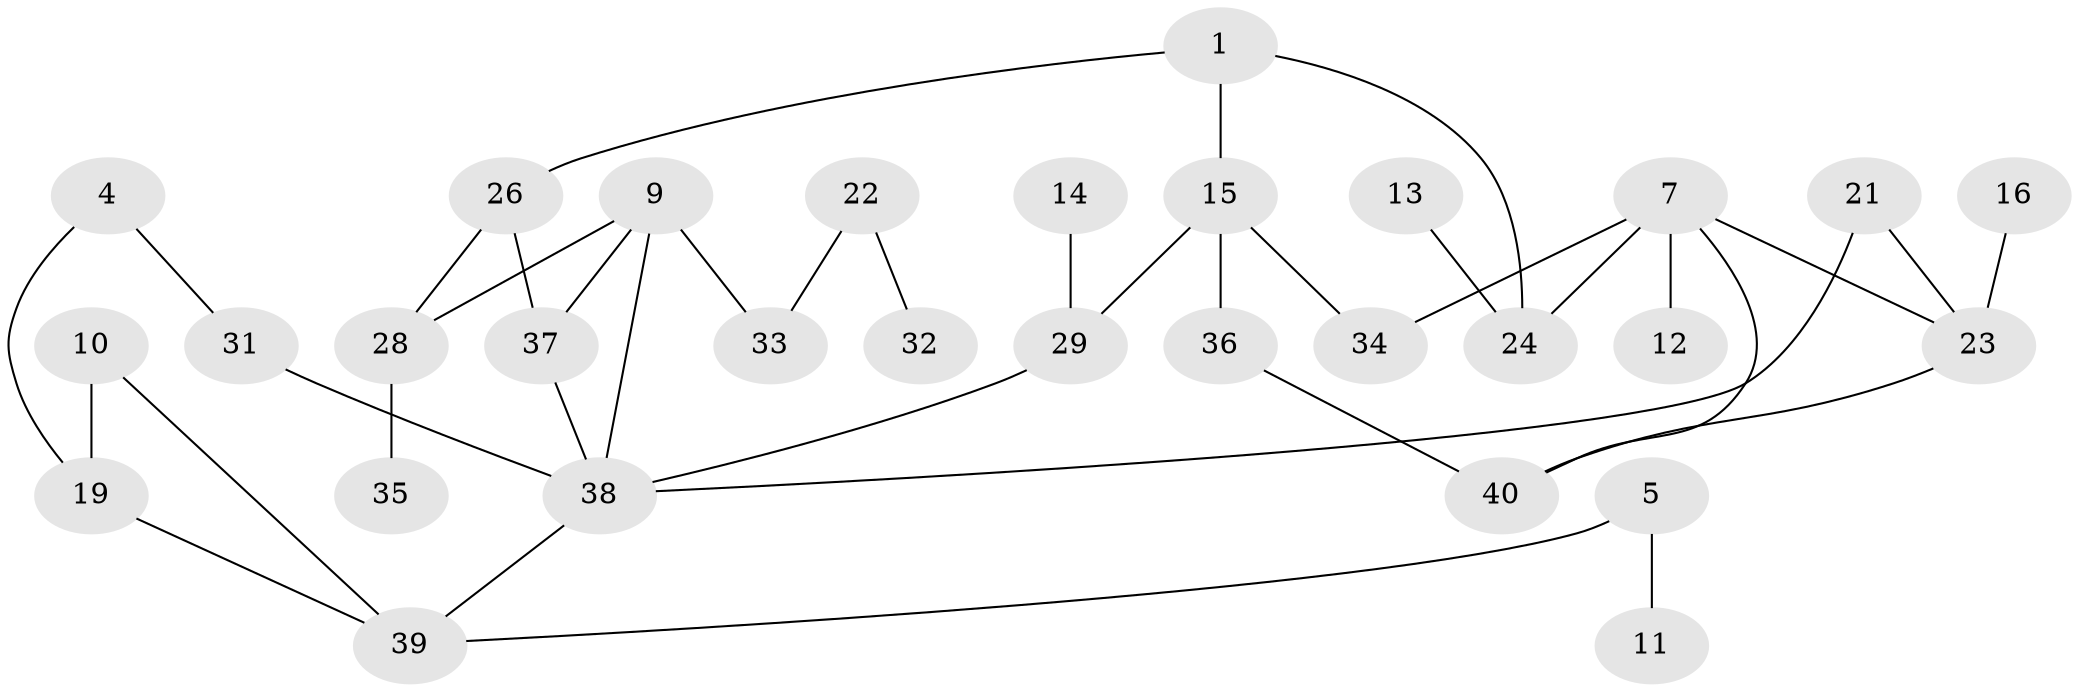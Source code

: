 // original degree distribution, {3: 0.2345679012345679, 2: 0.3333333333333333, 0: 0.12345679012345678, 1: 0.2345679012345679, 5: 0.024691358024691357, 4: 0.04938271604938271}
// Generated by graph-tools (version 1.1) at 2025/00/03/09/25 03:00:48]
// undirected, 30 vertices, 38 edges
graph export_dot {
graph [start="1"]
  node [color=gray90,style=filled];
  1;
  4;
  5;
  7;
  9;
  10;
  11;
  12;
  13;
  14;
  15;
  16;
  19;
  21;
  22;
  23;
  24;
  26;
  28;
  29;
  31;
  32;
  33;
  34;
  35;
  36;
  37;
  38;
  39;
  40;
  1 -- 15 [weight=1.0];
  1 -- 24 [weight=1.0];
  1 -- 26 [weight=1.0];
  4 -- 19 [weight=1.0];
  4 -- 31 [weight=1.0];
  5 -- 11 [weight=1.0];
  5 -- 39 [weight=1.0];
  7 -- 12 [weight=1.0];
  7 -- 23 [weight=1.0];
  7 -- 24 [weight=1.0];
  7 -- 34 [weight=1.0];
  7 -- 40 [weight=1.0];
  9 -- 28 [weight=1.0];
  9 -- 33 [weight=1.0];
  9 -- 37 [weight=1.0];
  9 -- 38 [weight=1.0];
  10 -- 19 [weight=1.0];
  10 -- 39 [weight=1.0];
  13 -- 24 [weight=1.0];
  14 -- 29 [weight=1.0];
  15 -- 29 [weight=1.0];
  15 -- 34 [weight=1.0];
  15 -- 36 [weight=1.0];
  16 -- 23 [weight=1.0];
  19 -- 39 [weight=1.0];
  21 -- 23 [weight=1.0];
  21 -- 38 [weight=1.0];
  22 -- 32 [weight=1.0];
  22 -- 33 [weight=1.0];
  23 -- 40 [weight=1.0];
  26 -- 28 [weight=1.0];
  26 -- 37 [weight=1.0];
  28 -- 35 [weight=1.0];
  29 -- 38 [weight=1.0];
  31 -- 38 [weight=1.0];
  36 -- 40 [weight=1.0];
  37 -- 38 [weight=1.0];
  38 -- 39 [weight=1.0];
}
